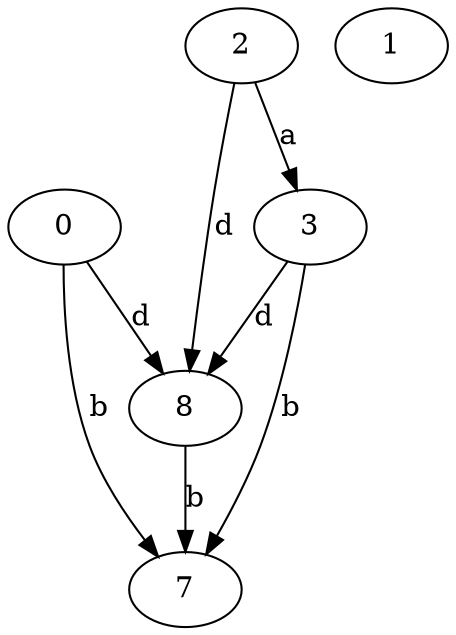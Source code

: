 strict digraph  {
0;
1;
2;
3;
7;
8;
0 -> 7  [label=b];
0 -> 8  [label=d];
2 -> 3  [label=a];
2 -> 8  [label=d];
3 -> 7  [label=b];
3 -> 8  [label=d];
8 -> 7  [label=b];
}
